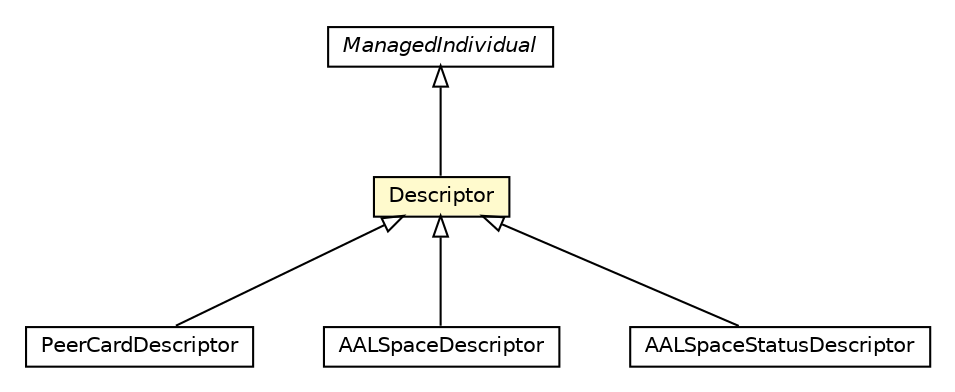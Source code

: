 #!/usr/local/bin/dot
#
# Class diagram 
# Generated by UMLGraph version R5_6-24-gf6e263 (http://www.umlgraph.org/)
#

digraph G {
	edge [fontname="Helvetica",fontsize=10,labelfontname="Helvetica",labelfontsize=10];
	node [fontname="Helvetica",fontsize=10,shape=plaintext];
	nodesep=0.25;
	ranksep=0.5;
	// org.universAAL.middleware.owl.ManagedIndividual
	c3507979 [label=<<table title="org.universAAL.middleware.owl.ManagedIndividual" border="0" cellborder="1" cellspacing="0" cellpadding="2" port="p" href="../../middleware/owl/ManagedIndividual.html">
		<tr><td><table border="0" cellspacing="0" cellpadding="1">
<tr><td align="center" balign="center"><font face="Helvetica-Oblique"> ManagedIndividual </font></td></tr>
		</table></td></tr>
		</table>>, URL="../../middleware/owl/ManagedIndividual.html", fontname="Helvetica", fontcolor="black", fontsize=10.0];
	// org.universAAL.ontology.sysinfo.PeerCardDescriptor
	c3509074 [label=<<table title="org.universAAL.ontology.sysinfo.PeerCardDescriptor" border="0" cellborder="1" cellspacing="0" cellpadding="2" port="p" href="./PeerCardDescriptor.html">
		<tr><td><table border="0" cellspacing="0" cellpadding="1">
<tr><td align="center" balign="center"> PeerCardDescriptor </td></tr>
		</table></td></tr>
		</table>>, URL="./PeerCardDescriptor.html", fontname="Helvetica", fontcolor="black", fontsize=10.0];
	// org.universAAL.ontology.sysinfo.AALSpaceDescriptor
	c3509075 [label=<<table title="org.universAAL.ontology.sysinfo.AALSpaceDescriptor" border="0" cellborder="1" cellspacing="0" cellpadding="2" port="p" href="./AALSpaceDescriptor.html">
		<tr><td><table border="0" cellspacing="0" cellpadding="1">
<tr><td align="center" balign="center"> AALSpaceDescriptor </td></tr>
		</table></td></tr>
		</table>>, URL="./AALSpaceDescriptor.html", fontname="Helvetica", fontcolor="black", fontsize=10.0];
	// org.universAAL.ontology.sysinfo.Descriptor
	c3509077 [label=<<table title="org.universAAL.ontology.sysinfo.Descriptor" border="0" cellborder="1" cellspacing="0" cellpadding="2" port="p" bgcolor="lemonChiffon" href="./Descriptor.html">
		<tr><td><table border="0" cellspacing="0" cellpadding="1">
<tr><td align="center" balign="center"> Descriptor </td></tr>
		</table></td></tr>
		</table>>, URL="./Descriptor.html", fontname="Helvetica", fontcolor="black", fontsize=10.0];
	// org.universAAL.ontology.sysinfo.AALSpaceStatusDescriptor
	c3509078 [label=<<table title="org.universAAL.ontology.sysinfo.AALSpaceStatusDescriptor" border="0" cellborder="1" cellspacing="0" cellpadding="2" port="p" href="./AALSpaceStatusDescriptor.html">
		<tr><td><table border="0" cellspacing="0" cellpadding="1">
<tr><td align="center" balign="center"> AALSpaceStatusDescriptor </td></tr>
		</table></td></tr>
		</table>>, URL="./AALSpaceStatusDescriptor.html", fontname="Helvetica", fontcolor="black", fontsize=10.0];
	//org.universAAL.ontology.sysinfo.PeerCardDescriptor extends org.universAAL.ontology.sysinfo.Descriptor
	c3509077:p -> c3509074:p [dir=back,arrowtail=empty];
	//org.universAAL.ontology.sysinfo.AALSpaceDescriptor extends org.universAAL.ontology.sysinfo.Descriptor
	c3509077:p -> c3509075:p [dir=back,arrowtail=empty];
	//org.universAAL.ontology.sysinfo.Descriptor extends org.universAAL.middleware.owl.ManagedIndividual
	c3507979:p -> c3509077:p [dir=back,arrowtail=empty];
	//org.universAAL.ontology.sysinfo.AALSpaceStatusDescriptor extends org.universAAL.ontology.sysinfo.Descriptor
	c3509077:p -> c3509078:p [dir=back,arrowtail=empty];
}

